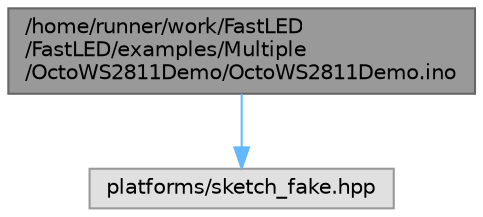 digraph "/home/runner/work/FastLED/FastLED/examples/Multiple/OctoWS2811Demo/OctoWS2811Demo.ino"
{
 // INTERACTIVE_SVG=YES
 // LATEX_PDF_SIZE
  bgcolor="transparent";
  edge [fontname=Helvetica,fontsize=10,labelfontname=Helvetica,labelfontsize=10];
  node [fontname=Helvetica,fontsize=10,shape=box,height=0.2,width=0.4];
  Node1 [id="Node000001",label="/home/runner/work/FastLED\l/FastLED/examples/Multiple\l/OctoWS2811Demo/OctoWS2811Demo.ino",height=0.2,width=0.4,color="gray40", fillcolor="grey60", style="filled", fontcolor="black",tooltip="Demonstrates how to use OctoWS2811 output."];
  Node1 -> Node2 [id="edge1_Node000001_Node000002",color="steelblue1",style="solid",tooltip=" "];
  Node2 [id="Node000002",label="platforms/sketch_fake.hpp",height=0.2,width=0.4,color="grey60", fillcolor="#E0E0E0", style="filled",tooltip=" "];
}
